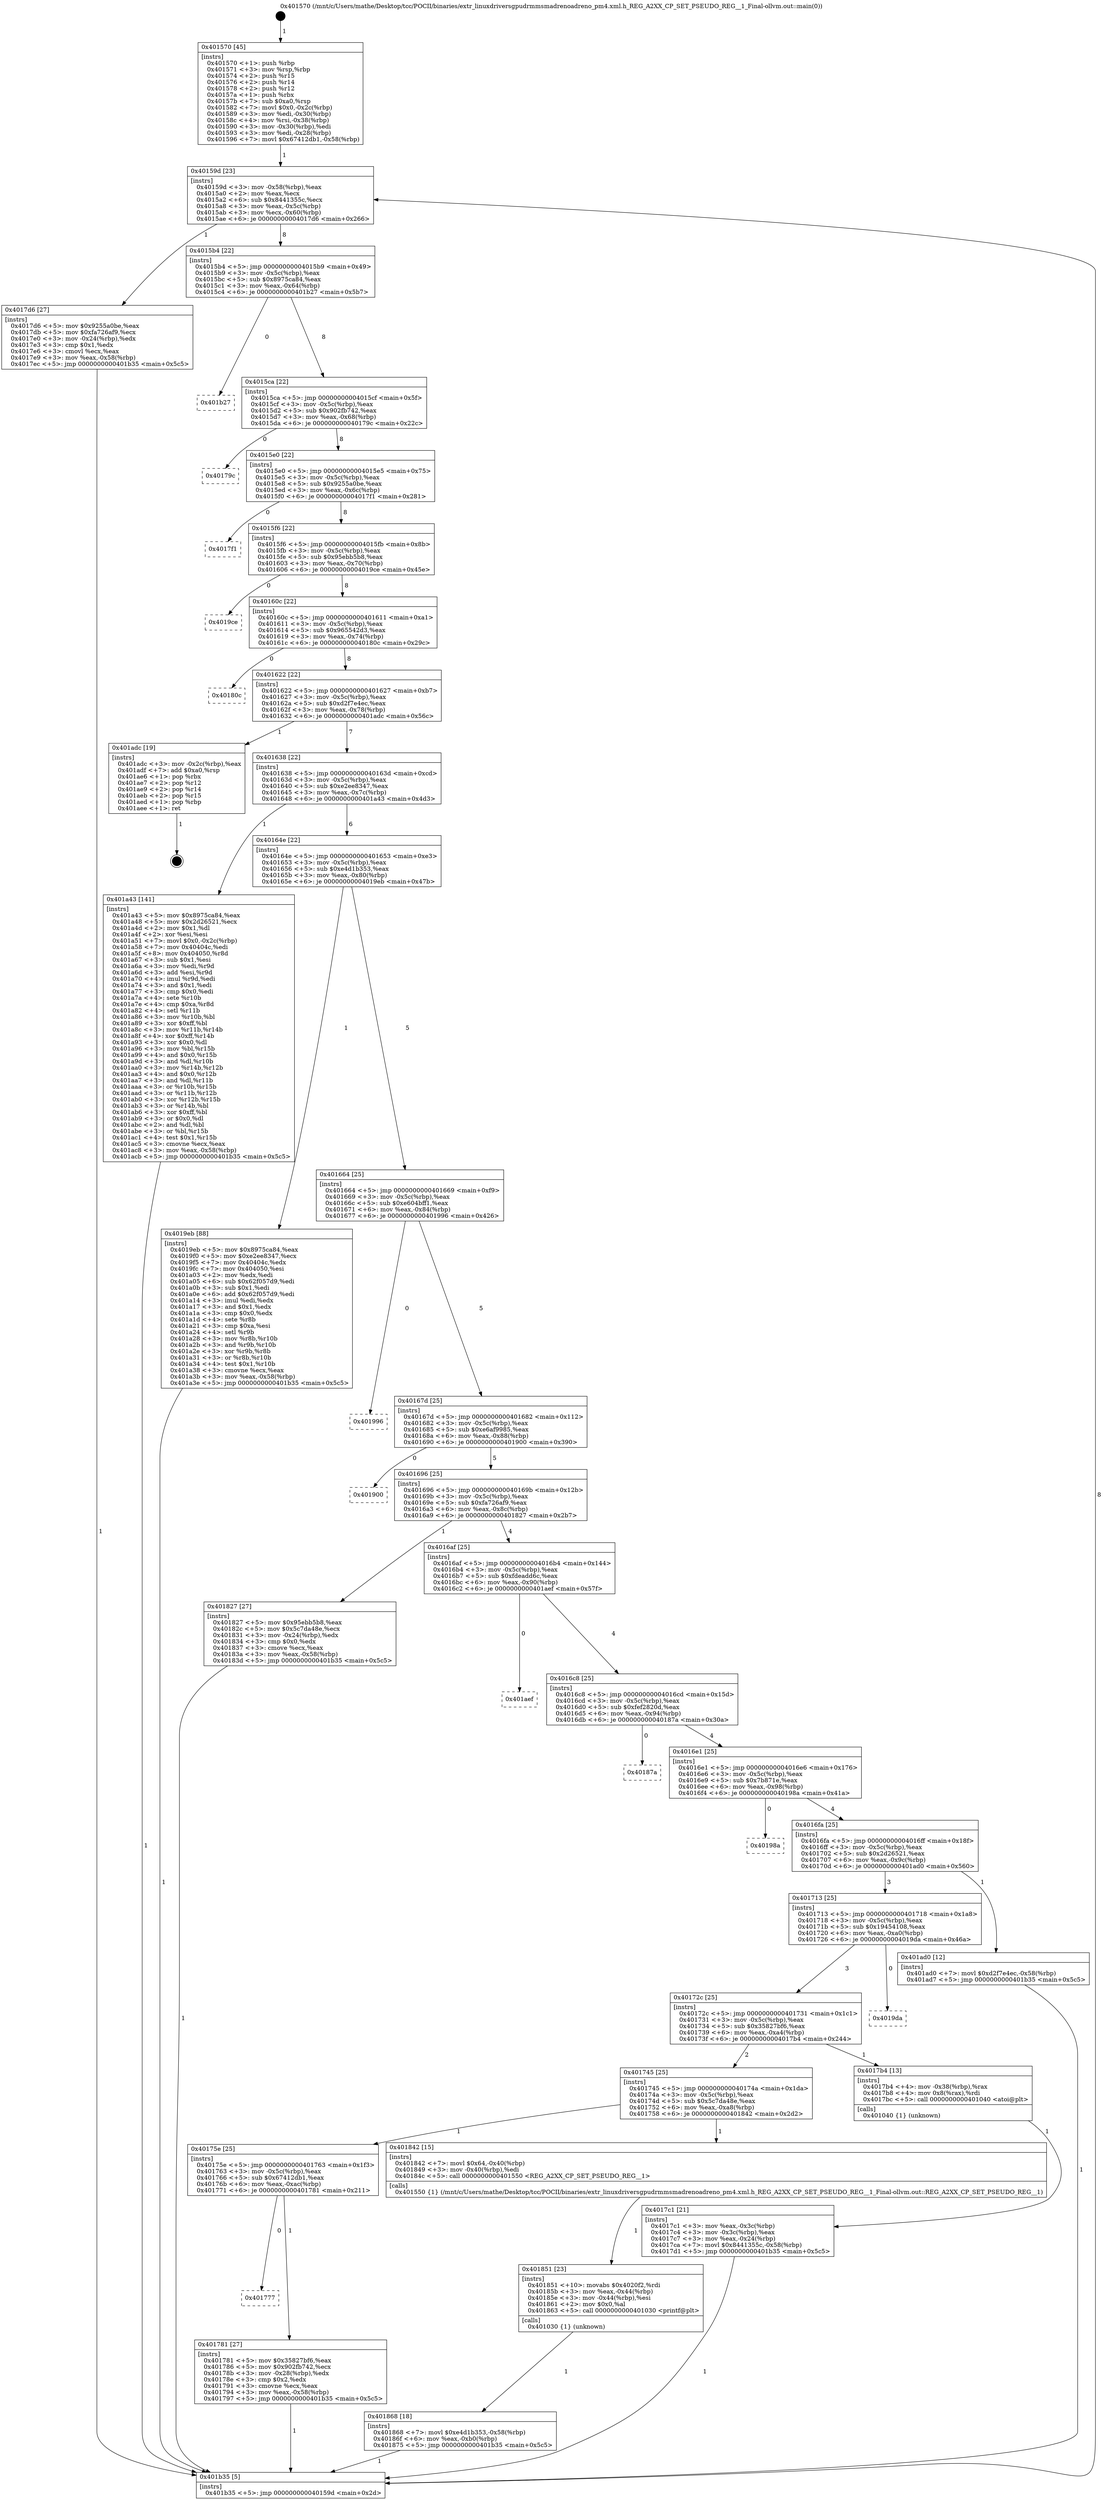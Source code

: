 digraph "0x401570" {
  label = "0x401570 (/mnt/c/Users/mathe/Desktop/tcc/POCII/binaries/extr_linuxdriversgpudrmmsmadrenoadreno_pm4.xml.h_REG_A2XX_CP_SET_PSEUDO_REG__1_Final-ollvm.out::main(0))"
  labelloc = "t"
  node[shape=record]

  Entry [label="",width=0.3,height=0.3,shape=circle,fillcolor=black,style=filled]
  "0x40159d" [label="{
     0x40159d [23]\l
     | [instrs]\l
     &nbsp;&nbsp;0x40159d \<+3\>: mov -0x58(%rbp),%eax\l
     &nbsp;&nbsp;0x4015a0 \<+2\>: mov %eax,%ecx\l
     &nbsp;&nbsp;0x4015a2 \<+6\>: sub $0x8441355c,%ecx\l
     &nbsp;&nbsp;0x4015a8 \<+3\>: mov %eax,-0x5c(%rbp)\l
     &nbsp;&nbsp;0x4015ab \<+3\>: mov %ecx,-0x60(%rbp)\l
     &nbsp;&nbsp;0x4015ae \<+6\>: je 00000000004017d6 \<main+0x266\>\l
  }"]
  "0x4017d6" [label="{
     0x4017d6 [27]\l
     | [instrs]\l
     &nbsp;&nbsp;0x4017d6 \<+5\>: mov $0x9255a0be,%eax\l
     &nbsp;&nbsp;0x4017db \<+5\>: mov $0xfa726af9,%ecx\l
     &nbsp;&nbsp;0x4017e0 \<+3\>: mov -0x24(%rbp),%edx\l
     &nbsp;&nbsp;0x4017e3 \<+3\>: cmp $0x1,%edx\l
     &nbsp;&nbsp;0x4017e6 \<+3\>: cmovl %ecx,%eax\l
     &nbsp;&nbsp;0x4017e9 \<+3\>: mov %eax,-0x58(%rbp)\l
     &nbsp;&nbsp;0x4017ec \<+5\>: jmp 0000000000401b35 \<main+0x5c5\>\l
  }"]
  "0x4015b4" [label="{
     0x4015b4 [22]\l
     | [instrs]\l
     &nbsp;&nbsp;0x4015b4 \<+5\>: jmp 00000000004015b9 \<main+0x49\>\l
     &nbsp;&nbsp;0x4015b9 \<+3\>: mov -0x5c(%rbp),%eax\l
     &nbsp;&nbsp;0x4015bc \<+5\>: sub $0x8975ca84,%eax\l
     &nbsp;&nbsp;0x4015c1 \<+3\>: mov %eax,-0x64(%rbp)\l
     &nbsp;&nbsp;0x4015c4 \<+6\>: je 0000000000401b27 \<main+0x5b7\>\l
  }"]
  Exit [label="",width=0.3,height=0.3,shape=circle,fillcolor=black,style=filled,peripheries=2]
  "0x401b27" [label="{
     0x401b27\l
  }", style=dashed]
  "0x4015ca" [label="{
     0x4015ca [22]\l
     | [instrs]\l
     &nbsp;&nbsp;0x4015ca \<+5\>: jmp 00000000004015cf \<main+0x5f\>\l
     &nbsp;&nbsp;0x4015cf \<+3\>: mov -0x5c(%rbp),%eax\l
     &nbsp;&nbsp;0x4015d2 \<+5\>: sub $0x902fb742,%eax\l
     &nbsp;&nbsp;0x4015d7 \<+3\>: mov %eax,-0x68(%rbp)\l
     &nbsp;&nbsp;0x4015da \<+6\>: je 000000000040179c \<main+0x22c\>\l
  }"]
  "0x401868" [label="{
     0x401868 [18]\l
     | [instrs]\l
     &nbsp;&nbsp;0x401868 \<+7\>: movl $0xe4d1b353,-0x58(%rbp)\l
     &nbsp;&nbsp;0x40186f \<+6\>: mov %eax,-0xb0(%rbp)\l
     &nbsp;&nbsp;0x401875 \<+5\>: jmp 0000000000401b35 \<main+0x5c5\>\l
  }"]
  "0x40179c" [label="{
     0x40179c\l
  }", style=dashed]
  "0x4015e0" [label="{
     0x4015e0 [22]\l
     | [instrs]\l
     &nbsp;&nbsp;0x4015e0 \<+5\>: jmp 00000000004015e5 \<main+0x75\>\l
     &nbsp;&nbsp;0x4015e5 \<+3\>: mov -0x5c(%rbp),%eax\l
     &nbsp;&nbsp;0x4015e8 \<+5\>: sub $0x9255a0be,%eax\l
     &nbsp;&nbsp;0x4015ed \<+3\>: mov %eax,-0x6c(%rbp)\l
     &nbsp;&nbsp;0x4015f0 \<+6\>: je 00000000004017f1 \<main+0x281\>\l
  }"]
  "0x401851" [label="{
     0x401851 [23]\l
     | [instrs]\l
     &nbsp;&nbsp;0x401851 \<+10\>: movabs $0x4020f2,%rdi\l
     &nbsp;&nbsp;0x40185b \<+3\>: mov %eax,-0x44(%rbp)\l
     &nbsp;&nbsp;0x40185e \<+3\>: mov -0x44(%rbp),%esi\l
     &nbsp;&nbsp;0x401861 \<+2\>: mov $0x0,%al\l
     &nbsp;&nbsp;0x401863 \<+5\>: call 0000000000401030 \<printf@plt\>\l
     | [calls]\l
     &nbsp;&nbsp;0x401030 \{1\} (unknown)\l
  }"]
  "0x4017f1" [label="{
     0x4017f1\l
  }", style=dashed]
  "0x4015f6" [label="{
     0x4015f6 [22]\l
     | [instrs]\l
     &nbsp;&nbsp;0x4015f6 \<+5\>: jmp 00000000004015fb \<main+0x8b\>\l
     &nbsp;&nbsp;0x4015fb \<+3\>: mov -0x5c(%rbp),%eax\l
     &nbsp;&nbsp;0x4015fe \<+5\>: sub $0x95ebb5b8,%eax\l
     &nbsp;&nbsp;0x401603 \<+3\>: mov %eax,-0x70(%rbp)\l
     &nbsp;&nbsp;0x401606 \<+6\>: je 00000000004019ce \<main+0x45e\>\l
  }"]
  "0x4017c1" [label="{
     0x4017c1 [21]\l
     | [instrs]\l
     &nbsp;&nbsp;0x4017c1 \<+3\>: mov %eax,-0x3c(%rbp)\l
     &nbsp;&nbsp;0x4017c4 \<+3\>: mov -0x3c(%rbp),%eax\l
     &nbsp;&nbsp;0x4017c7 \<+3\>: mov %eax,-0x24(%rbp)\l
     &nbsp;&nbsp;0x4017ca \<+7\>: movl $0x8441355c,-0x58(%rbp)\l
     &nbsp;&nbsp;0x4017d1 \<+5\>: jmp 0000000000401b35 \<main+0x5c5\>\l
  }"]
  "0x4019ce" [label="{
     0x4019ce\l
  }", style=dashed]
  "0x40160c" [label="{
     0x40160c [22]\l
     | [instrs]\l
     &nbsp;&nbsp;0x40160c \<+5\>: jmp 0000000000401611 \<main+0xa1\>\l
     &nbsp;&nbsp;0x401611 \<+3\>: mov -0x5c(%rbp),%eax\l
     &nbsp;&nbsp;0x401614 \<+5\>: sub $0x965542d3,%eax\l
     &nbsp;&nbsp;0x401619 \<+3\>: mov %eax,-0x74(%rbp)\l
     &nbsp;&nbsp;0x40161c \<+6\>: je 000000000040180c \<main+0x29c\>\l
  }"]
  "0x401570" [label="{
     0x401570 [45]\l
     | [instrs]\l
     &nbsp;&nbsp;0x401570 \<+1\>: push %rbp\l
     &nbsp;&nbsp;0x401571 \<+3\>: mov %rsp,%rbp\l
     &nbsp;&nbsp;0x401574 \<+2\>: push %r15\l
     &nbsp;&nbsp;0x401576 \<+2\>: push %r14\l
     &nbsp;&nbsp;0x401578 \<+2\>: push %r12\l
     &nbsp;&nbsp;0x40157a \<+1\>: push %rbx\l
     &nbsp;&nbsp;0x40157b \<+7\>: sub $0xa0,%rsp\l
     &nbsp;&nbsp;0x401582 \<+7\>: movl $0x0,-0x2c(%rbp)\l
     &nbsp;&nbsp;0x401589 \<+3\>: mov %edi,-0x30(%rbp)\l
     &nbsp;&nbsp;0x40158c \<+4\>: mov %rsi,-0x38(%rbp)\l
     &nbsp;&nbsp;0x401590 \<+3\>: mov -0x30(%rbp),%edi\l
     &nbsp;&nbsp;0x401593 \<+3\>: mov %edi,-0x28(%rbp)\l
     &nbsp;&nbsp;0x401596 \<+7\>: movl $0x67412db1,-0x58(%rbp)\l
  }"]
  "0x40180c" [label="{
     0x40180c\l
  }", style=dashed]
  "0x401622" [label="{
     0x401622 [22]\l
     | [instrs]\l
     &nbsp;&nbsp;0x401622 \<+5\>: jmp 0000000000401627 \<main+0xb7\>\l
     &nbsp;&nbsp;0x401627 \<+3\>: mov -0x5c(%rbp),%eax\l
     &nbsp;&nbsp;0x40162a \<+5\>: sub $0xd2f7e4ec,%eax\l
     &nbsp;&nbsp;0x40162f \<+3\>: mov %eax,-0x78(%rbp)\l
     &nbsp;&nbsp;0x401632 \<+6\>: je 0000000000401adc \<main+0x56c\>\l
  }"]
  "0x401b35" [label="{
     0x401b35 [5]\l
     | [instrs]\l
     &nbsp;&nbsp;0x401b35 \<+5\>: jmp 000000000040159d \<main+0x2d\>\l
  }"]
  "0x401adc" [label="{
     0x401adc [19]\l
     | [instrs]\l
     &nbsp;&nbsp;0x401adc \<+3\>: mov -0x2c(%rbp),%eax\l
     &nbsp;&nbsp;0x401adf \<+7\>: add $0xa0,%rsp\l
     &nbsp;&nbsp;0x401ae6 \<+1\>: pop %rbx\l
     &nbsp;&nbsp;0x401ae7 \<+2\>: pop %r12\l
     &nbsp;&nbsp;0x401ae9 \<+2\>: pop %r14\l
     &nbsp;&nbsp;0x401aeb \<+2\>: pop %r15\l
     &nbsp;&nbsp;0x401aed \<+1\>: pop %rbp\l
     &nbsp;&nbsp;0x401aee \<+1\>: ret\l
  }"]
  "0x401638" [label="{
     0x401638 [22]\l
     | [instrs]\l
     &nbsp;&nbsp;0x401638 \<+5\>: jmp 000000000040163d \<main+0xcd\>\l
     &nbsp;&nbsp;0x40163d \<+3\>: mov -0x5c(%rbp),%eax\l
     &nbsp;&nbsp;0x401640 \<+5\>: sub $0xe2ee8347,%eax\l
     &nbsp;&nbsp;0x401645 \<+3\>: mov %eax,-0x7c(%rbp)\l
     &nbsp;&nbsp;0x401648 \<+6\>: je 0000000000401a43 \<main+0x4d3\>\l
  }"]
  "0x401777" [label="{
     0x401777\l
  }", style=dashed]
  "0x401a43" [label="{
     0x401a43 [141]\l
     | [instrs]\l
     &nbsp;&nbsp;0x401a43 \<+5\>: mov $0x8975ca84,%eax\l
     &nbsp;&nbsp;0x401a48 \<+5\>: mov $0x2d26521,%ecx\l
     &nbsp;&nbsp;0x401a4d \<+2\>: mov $0x1,%dl\l
     &nbsp;&nbsp;0x401a4f \<+2\>: xor %esi,%esi\l
     &nbsp;&nbsp;0x401a51 \<+7\>: movl $0x0,-0x2c(%rbp)\l
     &nbsp;&nbsp;0x401a58 \<+7\>: mov 0x40404c,%edi\l
     &nbsp;&nbsp;0x401a5f \<+8\>: mov 0x404050,%r8d\l
     &nbsp;&nbsp;0x401a67 \<+3\>: sub $0x1,%esi\l
     &nbsp;&nbsp;0x401a6a \<+3\>: mov %edi,%r9d\l
     &nbsp;&nbsp;0x401a6d \<+3\>: add %esi,%r9d\l
     &nbsp;&nbsp;0x401a70 \<+4\>: imul %r9d,%edi\l
     &nbsp;&nbsp;0x401a74 \<+3\>: and $0x1,%edi\l
     &nbsp;&nbsp;0x401a77 \<+3\>: cmp $0x0,%edi\l
     &nbsp;&nbsp;0x401a7a \<+4\>: sete %r10b\l
     &nbsp;&nbsp;0x401a7e \<+4\>: cmp $0xa,%r8d\l
     &nbsp;&nbsp;0x401a82 \<+4\>: setl %r11b\l
     &nbsp;&nbsp;0x401a86 \<+3\>: mov %r10b,%bl\l
     &nbsp;&nbsp;0x401a89 \<+3\>: xor $0xff,%bl\l
     &nbsp;&nbsp;0x401a8c \<+3\>: mov %r11b,%r14b\l
     &nbsp;&nbsp;0x401a8f \<+4\>: xor $0xff,%r14b\l
     &nbsp;&nbsp;0x401a93 \<+3\>: xor $0x0,%dl\l
     &nbsp;&nbsp;0x401a96 \<+3\>: mov %bl,%r15b\l
     &nbsp;&nbsp;0x401a99 \<+4\>: and $0x0,%r15b\l
     &nbsp;&nbsp;0x401a9d \<+3\>: and %dl,%r10b\l
     &nbsp;&nbsp;0x401aa0 \<+3\>: mov %r14b,%r12b\l
     &nbsp;&nbsp;0x401aa3 \<+4\>: and $0x0,%r12b\l
     &nbsp;&nbsp;0x401aa7 \<+3\>: and %dl,%r11b\l
     &nbsp;&nbsp;0x401aaa \<+3\>: or %r10b,%r15b\l
     &nbsp;&nbsp;0x401aad \<+3\>: or %r11b,%r12b\l
     &nbsp;&nbsp;0x401ab0 \<+3\>: xor %r12b,%r15b\l
     &nbsp;&nbsp;0x401ab3 \<+3\>: or %r14b,%bl\l
     &nbsp;&nbsp;0x401ab6 \<+3\>: xor $0xff,%bl\l
     &nbsp;&nbsp;0x401ab9 \<+3\>: or $0x0,%dl\l
     &nbsp;&nbsp;0x401abc \<+2\>: and %dl,%bl\l
     &nbsp;&nbsp;0x401abe \<+3\>: or %bl,%r15b\l
     &nbsp;&nbsp;0x401ac1 \<+4\>: test $0x1,%r15b\l
     &nbsp;&nbsp;0x401ac5 \<+3\>: cmovne %ecx,%eax\l
     &nbsp;&nbsp;0x401ac8 \<+3\>: mov %eax,-0x58(%rbp)\l
     &nbsp;&nbsp;0x401acb \<+5\>: jmp 0000000000401b35 \<main+0x5c5\>\l
  }"]
  "0x40164e" [label="{
     0x40164e [22]\l
     | [instrs]\l
     &nbsp;&nbsp;0x40164e \<+5\>: jmp 0000000000401653 \<main+0xe3\>\l
     &nbsp;&nbsp;0x401653 \<+3\>: mov -0x5c(%rbp),%eax\l
     &nbsp;&nbsp;0x401656 \<+5\>: sub $0xe4d1b353,%eax\l
     &nbsp;&nbsp;0x40165b \<+3\>: mov %eax,-0x80(%rbp)\l
     &nbsp;&nbsp;0x40165e \<+6\>: je 00000000004019eb \<main+0x47b\>\l
  }"]
  "0x401781" [label="{
     0x401781 [27]\l
     | [instrs]\l
     &nbsp;&nbsp;0x401781 \<+5\>: mov $0x35827bf6,%eax\l
     &nbsp;&nbsp;0x401786 \<+5\>: mov $0x902fb742,%ecx\l
     &nbsp;&nbsp;0x40178b \<+3\>: mov -0x28(%rbp),%edx\l
     &nbsp;&nbsp;0x40178e \<+3\>: cmp $0x2,%edx\l
     &nbsp;&nbsp;0x401791 \<+3\>: cmovne %ecx,%eax\l
     &nbsp;&nbsp;0x401794 \<+3\>: mov %eax,-0x58(%rbp)\l
     &nbsp;&nbsp;0x401797 \<+5\>: jmp 0000000000401b35 \<main+0x5c5\>\l
  }"]
  "0x4019eb" [label="{
     0x4019eb [88]\l
     | [instrs]\l
     &nbsp;&nbsp;0x4019eb \<+5\>: mov $0x8975ca84,%eax\l
     &nbsp;&nbsp;0x4019f0 \<+5\>: mov $0xe2ee8347,%ecx\l
     &nbsp;&nbsp;0x4019f5 \<+7\>: mov 0x40404c,%edx\l
     &nbsp;&nbsp;0x4019fc \<+7\>: mov 0x404050,%esi\l
     &nbsp;&nbsp;0x401a03 \<+2\>: mov %edx,%edi\l
     &nbsp;&nbsp;0x401a05 \<+6\>: sub $0x62f057d9,%edi\l
     &nbsp;&nbsp;0x401a0b \<+3\>: sub $0x1,%edi\l
     &nbsp;&nbsp;0x401a0e \<+6\>: add $0x62f057d9,%edi\l
     &nbsp;&nbsp;0x401a14 \<+3\>: imul %edi,%edx\l
     &nbsp;&nbsp;0x401a17 \<+3\>: and $0x1,%edx\l
     &nbsp;&nbsp;0x401a1a \<+3\>: cmp $0x0,%edx\l
     &nbsp;&nbsp;0x401a1d \<+4\>: sete %r8b\l
     &nbsp;&nbsp;0x401a21 \<+3\>: cmp $0xa,%esi\l
     &nbsp;&nbsp;0x401a24 \<+4\>: setl %r9b\l
     &nbsp;&nbsp;0x401a28 \<+3\>: mov %r8b,%r10b\l
     &nbsp;&nbsp;0x401a2b \<+3\>: and %r9b,%r10b\l
     &nbsp;&nbsp;0x401a2e \<+3\>: xor %r9b,%r8b\l
     &nbsp;&nbsp;0x401a31 \<+3\>: or %r8b,%r10b\l
     &nbsp;&nbsp;0x401a34 \<+4\>: test $0x1,%r10b\l
     &nbsp;&nbsp;0x401a38 \<+3\>: cmovne %ecx,%eax\l
     &nbsp;&nbsp;0x401a3b \<+3\>: mov %eax,-0x58(%rbp)\l
     &nbsp;&nbsp;0x401a3e \<+5\>: jmp 0000000000401b35 \<main+0x5c5\>\l
  }"]
  "0x401664" [label="{
     0x401664 [25]\l
     | [instrs]\l
     &nbsp;&nbsp;0x401664 \<+5\>: jmp 0000000000401669 \<main+0xf9\>\l
     &nbsp;&nbsp;0x401669 \<+3\>: mov -0x5c(%rbp),%eax\l
     &nbsp;&nbsp;0x40166c \<+5\>: sub $0xe604bff1,%eax\l
     &nbsp;&nbsp;0x401671 \<+6\>: mov %eax,-0x84(%rbp)\l
     &nbsp;&nbsp;0x401677 \<+6\>: je 0000000000401996 \<main+0x426\>\l
  }"]
  "0x40175e" [label="{
     0x40175e [25]\l
     | [instrs]\l
     &nbsp;&nbsp;0x40175e \<+5\>: jmp 0000000000401763 \<main+0x1f3\>\l
     &nbsp;&nbsp;0x401763 \<+3\>: mov -0x5c(%rbp),%eax\l
     &nbsp;&nbsp;0x401766 \<+5\>: sub $0x67412db1,%eax\l
     &nbsp;&nbsp;0x40176b \<+6\>: mov %eax,-0xac(%rbp)\l
     &nbsp;&nbsp;0x401771 \<+6\>: je 0000000000401781 \<main+0x211\>\l
  }"]
  "0x401996" [label="{
     0x401996\l
  }", style=dashed]
  "0x40167d" [label="{
     0x40167d [25]\l
     | [instrs]\l
     &nbsp;&nbsp;0x40167d \<+5\>: jmp 0000000000401682 \<main+0x112\>\l
     &nbsp;&nbsp;0x401682 \<+3\>: mov -0x5c(%rbp),%eax\l
     &nbsp;&nbsp;0x401685 \<+5\>: sub $0xe6af9985,%eax\l
     &nbsp;&nbsp;0x40168a \<+6\>: mov %eax,-0x88(%rbp)\l
     &nbsp;&nbsp;0x401690 \<+6\>: je 0000000000401900 \<main+0x390\>\l
  }"]
  "0x401842" [label="{
     0x401842 [15]\l
     | [instrs]\l
     &nbsp;&nbsp;0x401842 \<+7\>: movl $0x64,-0x40(%rbp)\l
     &nbsp;&nbsp;0x401849 \<+3\>: mov -0x40(%rbp),%edi\l
     &nbsp;&nbsp;0x40184c \<+5\>: call 0000000000401550 \<REG_A2XX_CP_SET_PSEUDO_REG__1\>\l
     | [calls]\l
     &nbsp;&nbsp;0x401550 \{1\} (/mnt/c/Users/mathe/Desktop/tcc/POCII/binaries/extr_linuxdriversgpudrmmsmadrenoadreno_pm4.xml.h_REG_A2XX_CP_SET_PSEUDO_REG__1_Final-ollvm.out::REG_A2XX_CP_SET_PSEUDO_REG__1)\l
  }"]
  "0x401900" [label="{
     0x401900\l
  }", style=dashed]
  "0x401696" [label="{
     0x401696 [25]\l
     | [instrs]\l
     &nbsp;&nbsp;0x401696 \<+5\>: jmp 000000000040169b \<main+0x12b\>\l
     &nbsp;&nbsp;0x40169b \<+3\>: mov -0x5c(%rbp),%eax\l
     &nbsp;&nbsp;0x40169e \<+5\>: sub $0xfa726af9,%eax\l
     &nbsp;&nbsp;0x4016a3 \<+6\>: mov %eax,-0x8c(%rbp)\l
     &nbsp;&nbsp;0x4016a9 \<+6\>: je 0000000000401827 \<main+0x2b7\>\l
  }"]
  "0x401745" [label="{
     0x401745 [25]\l
     | [instrs]\l
     &nbsp;&nbsp;0x401745 \<+5\>: jmp 000000000040174a \<main+0x1da\>\l
     &nbsp;&nbsp;0x40174a \<+3\>: mov -0x5c(%rbp),%eax\l
     &nbsp;&nbsp;0x40174d \<+5\>: sub $0x5c7da48e,%eax\l
     &nbsp;&nbsp;0x401752 \<+6\>: mov %eax,-0xa8(%rbp)\l
     &nbsp;&nbsp;0x401758 \<+6\>: je 0000000000401842 \<main+0x2d2\>\l
  }"]
  "0x401827" [label="{
     0x401827 [27]\l
     | [instrs]\l
     &nbsp;&nbsp;0x401827 \<+5\>: mov $0x95ebb5b8,%eax\l
     &nbsp;&nbsp;0x40182c \<+5\>: mov $0x5c7da48e,%ecx\l
     &nbsp;&nbsp;0x401831 \<+3\>: mov -0x24(%rbp),%edx\l
     &nbsp;&nbsp;0x401834 \<+3\>: cmp $0x0,%edx\l
     &nbsp;&nbsp;0x401837 \<+3\>: cmove %ecx,%eax\l
     &nbsp;&nbsp;0x40183a \<+3\>: mov %eax,-0x58(%rbp)\l
     &nbsp;&nbsp;0x40183d \<+5\>: jmp 0000000000401b35 \<main+0x5c5\>\l
  }"]
  "0x4016af" [label="{
     0x4016af [25]\l
     | [instrs]\l
     &nbsp;&nbsp;0x4016af \<+5\>: jmp 00000000004016b4 \<main+0x144\>\l
     &nbsp;&nbsp;0x4016b4 \<+3\>: mov -0x5c(%rbp),%eax\l
     &nbsp;&nbsp;0x4016b7 \<+5\>: sub $0xfdeadd6c,%eax\l
     &nbsp;&nbsp;0x4016bc \<+6\>: mov %eax,-0x90(%rbp)\l
     &nbsp;&nbsp;0x4016c2 \<+6\>: je 0000000000401aef \<main+0x57f\>\l
  }"]
  "0x4017b4" [label="{
     0x4017b4 [13]\l
     | [instrs]\l
     &nbsp;&nbsp;0x4017b4 \<+4\>: mov -0x38(%rbp),%rax\l
     &nbsp;&nbsp;0x4017b8 \<+4\>: mov 0x8(%rax),%rdi\l
     &nbsp;&nbsp;0x4017bc \<+5\>: call 0000000000401040 \<atoi@plt\>\l
     | [calls]\l
     &nbsp;&nbsp;0x401040 \{1\} (unknown)\l
  }"]
  "0x401aef" [label="{
     0x401aef\l
  }", style=dashed]
  "0x4016c8" [label="{
     0x4016c8 [25]\l
     | [instrs]\l
     &nbsp;&nbsp;0x4016c8 \<+5\>: jmp 00000000004016cd \<main+0x15d\>\l
     &nbsp;&nbsp;0x4016cd \<+3\>: mov -0x5c(%rbp),%eax\l
     &nbsp;&nbsp;0x4016d0 \<+5\>: sub $0xfef2820d,%eax\l
     &nbsp;&nbsp;0x4016d5 \<+6\>: mov %eax,-0x94(%rbp)\l
     &nbsp;&nbsp;0x4016db \<+6\>: je 000000000040187a \<main+0x30a\>\l
  }"]
  "0x40172c" [label="{
     0x40172c [25]\l
     | [instrs]\l
     &nbsp;&nbsp;0x40172c \<+5\>: jmp 0000000000401731 \<main+0x1c1\>\l
     &nbsp;&nbsp;0x401731 \<+3\>: mov -0x5c(%rbp),%eax\l
     &nbsp;&nbsp;0x401734 \<+5\>: sub $0x35827bf6,%eax\l
     &nbsp;&nbsp;0x401739 \<+6\>: mov %eax,-0xa4(%rbp)\l
     &nbsp;&nbsp;0x40173f \<+6\>: je 00000000004017b4 \<main+0x244\>\l
  }"]
  "0x40187a" [label="{
     0x40187a\l
  }", style=dashed]
  "0x4016e1" [label="{
     0x4016e1 [25]\l
     | [instrs]\l
     &nbsp;&nbsp;0x4016e1 \<+5\>: jmp 00000000004016e6 \<main+0x176\>\l
     &nbsp;&nbsp;0x4016e6 \<+3\>: mov -0x5c(%rbp),%eax\l
     &nbsp;&nbsp;0x4016e9 \<+5\>: sub $0x7b871e,%eax\l
     &nbsp;&nbsp;0x4016ee \<+6\>: mov %eax,-0x98(%rbp)\l
     &nbsp;&nbsp;0x4016f4 \<+6\>: je 000000000040198a \<main+0x41a\>\l
  }"]
  "0x4019da" [label="{
     0x4019da\l
  }", style=dashed]
  "0x40198a" [label="{
     0x40198a\l
  }", style=dashed]
  "0x4016fa" [label="{
     0x4016fa [25]\l
     | [instrs]\l
     &nbsp;&nbsp;0x4016fa \<+5\>: jmp 00000000004016ff \<main+0x18f\>\l
     &nbsp;&nbsp;0x4016ff \<+3\>: mov -0x5c(%rbp),%eax\l
     &nbsp;&nbsp;0x401702 \<+5\>: sub $0x2d26521,%eax\l
     &nbsp;&nbsp;0x401707 \<+6\>: mov %eax,-0x9c(%rbp)\l
     &nbsp;&nbsp;0x40170d \<+6\>: je 0000000000401ad0 \<main+0x560\>\l
  }"]
  "0x401713" [label="{
     0x401713 [25]\l
     | [instrs]\l
     &nbsp;&nbsp;0x401713 \<+5\>: jmp 0000000000401718 \<main+0x1a8\>\l
     &nbsp;&nbsp;0x401718 \<+3\>: mov -0x5c(%rbp),%eax\l
     &nbsp;&nbsp;0x40171b \<+5\>: sub $0x19454108,%eax\l
     &nbsp;&nbsp;0x401720 \<+6\>: mov %eax,-0xa0(%rbp)\l
     &nbsp;&nbsp;0x401726 \<+6\>: je 00000000004019da \<main+0x46a\>\l
  }"]
  "0x401ad0" [label="{
     0x401ad0 [12]\l
     | [instrs]\l
     &nbsp;&nbsp;0x401ad0 \<+7\>: movl $0xd2f7e4ec,-0x58(%rbp)\l
     &nbsp;&nbsp;0x401ad7 \<+5\>: jmp 0000000000401b35 \<main+0x5c5\>\l
  }"]
  Entry -> "0x401570" [label=" 1"]
  "0x40159d" -> "0x4017d6" [label=" 1"]
  "0x40159d" -> "0x4015b4" [label=" 8"]
  "0x401adc" -> Exit [label=" 1"]
  "0x4015b4" -> "0x401b27" [label=" 0"]
  "0x4015b4" -> "0x4015ca" [label=" 8"]
  "0x401ad0" -> "0x401b35" [label=" 1"]
  "0x4015ca" -> "0x40179c" [label=" 0"]
  "0x4015ca" -> "0x4015e0" [label=" 8"]
  "0x401a43" -> "0x401b35" [label=" 1"]
  "0x4015e0" -> "0x4017f1" [label=" 0"]
  "0x4015e0" -> "0x4015f6" [label=" 8"]
  "0x4019eb" -> "0x401b35" [label=" 1"]
  "0x4015f6" -> "0x4019ce" [label=" 0"]
  "0x4015f6" -> "0x40160c" [label=" 8"]
  "0x401868" -> "0x401b35" [label=" 1"]
  "0x40160c" -> "0x40180c" [label=" 0"]
  "0x40160c" -> "0x401622" [label=" 8"]
  "0x401851" -> "0x401868" [label=" 1"]
  "0x401622" -> "0x401adc" [label=" 1"]
  "0x401622" -> "0x401638" [label=" 7"]
  "0x401842" -> "0x401851" [label=" 1"]
  "0x401638" -> "0x401a43" [label=" 1"]
  "0x401638" -> "0x40164e" [label=" 6"]
  "0x401827" -> "0x401b35" [label=" 1"]
  "0x40164e" -> "0x4019eb" [label=" 1"]
  "0x40164e" -> "0x401664" [label=" 5"]
  "0x4017d6" -> "0x401b35" [label=" 1"]
  "0x401664" -> "0x401996" [label=" 0"]
  "0x401664" -> "0x40167d" [label=" 5"]
  "0x4017b4" -> "0x4017c1" [label=" 1"]
  "0x40167d" -> "0x401900" [label=" 0"]
  "0x40167d" -> "0x401696" [label=" 5"]
  "0x401b35" -> "0x40159d" [label=" 8"]
  "0x401696" -> "0x401827" [label=" 1"]
  "0x401696" -> "0x4016af" [label=" 4"]
  "0x401781" -> "0x401b35" [label=" 1"]
  "0x4016af" -> "0x401aef" [label=" 0"]
  "0x4016af" -> "0x4016c8" [label=" 4"]
  "0x40175e" -> "0x401777" [label=" 0"]
  "0x4016c8" -> "0x40187a" [label=" 0"]
  "0x4016c8" -> "0x4016e1" [label=" 4"]
  "0x4017c1" -> "0x401b35" [label=" 1"]
  "0x4016e1" -> "0x40198a" [label=" 0"]
  "0x4016e1" -> "0x4016fa" [label=" 4"]
  "0x401745" -> "0x40175e" [label=" 1"]
  "0x4016fa" -> "0x401ad0" [label=" 1"]
  "0x4016fa" -> "0x401713" [label=" 3"]
  "0x401745" -> "0x401842" [label=" 1"]
  "0x401713" -> "0x4019da" [label=" 0"]
  "0x401713" -> "0x40172c" [label=" 3"]
  "0x40175e" -> "0x401781" [label=" 1"]
  "0x40172c" -> "0x4017b4" [label=" 1"]
  "0x40172c" -> "0x401745" [label=" 2"]
  "0x401570" -> "0x40159d" [label=" 1"]
}
